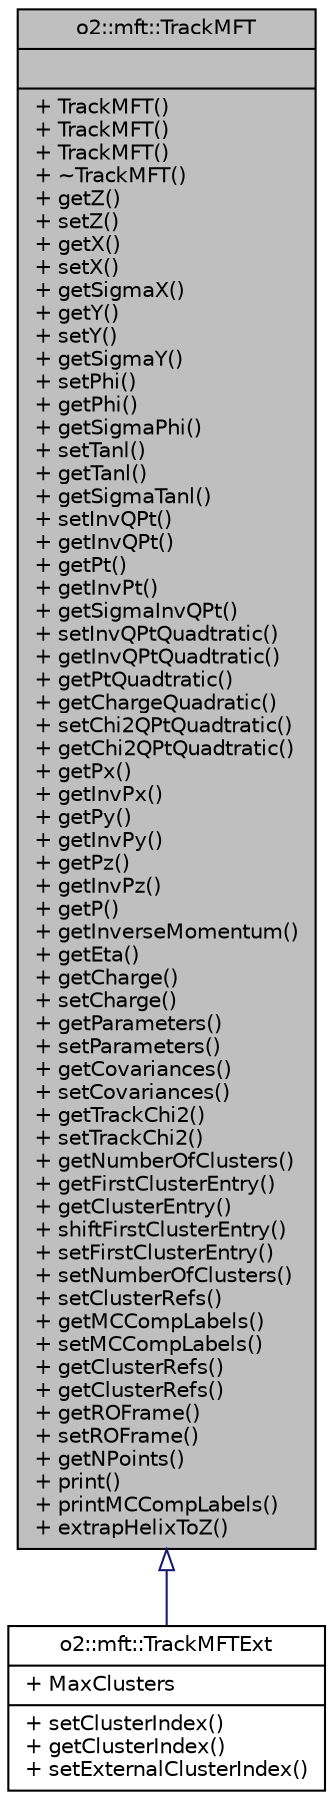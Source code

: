 digraph "o2::mft::TrackMFT"
{
 // INTERACTIVE_SVG=YES
  bgcolor="transparent";
  edge [fontname="Helvetica",fontsize="10",labelfontname="Helvetica",labelfontsize="10"];
  node [fontname="Helvetica",fontsize="10",shape=record];
  Node0 [label="{o2::mft::TrackMFT\n||+ TrackMFT()\l+ TrackMFT()\l+ TrackMFT()\l+ ~TrackMFT()\l+ getZ()\l+ setZ()\l+ getX()\l+ setX()\l+ getSigmaX()\l+ getY()\l+ setY()\l+ getSigmaY()\l+ setPhi()\l+ getPhi()\l+ getSigmaPhi()\l+ setTanl()\l+ getTanl()\l+ getSigmaTanl()\l+ setInvQPt()\l+ getInvQPt()\l+ getPt()\l+ getInvPt()\l+ getSigmaInvQPt()\l+ setInvQPtQuadtratic()\l+ getInvQPtQuadtratic()\l+ getPtQuadtratic()\l+ getChargeQuadratic()\l+ setChi2QPtQuadtratic()\l+ getChi2QPtQuadtratic()\l+ getPx()\l+ getInvPx()\l+ getPy()\l+ getInvPy()\l+ getPz()\l+ getInvPz()\l+ getP()\l+ getInverseMomentum()\l+ getEta()\l+ getCharge()\l+ setCharge()\l+ getParameters()\l+ setParameters()\l+ getCovariances()\l+ setCovariances()\l+ getTrackChi2()\l+ setTrackChi2()\l+ getNumberOfClusters()\l+ getFirstClusterEntry()\l+ getClusterEntry()\l+ shiftFirstClusterEntry()\l+ setFirstClusterEntry()\l+ setNumberOfClusters()\l+ setClusterRefs()\l+ getMCCompLabels()\l+ setMCCompLabels()\l+ getClusterRefs()\l+ getClusterRefs()\l+ getROFrame()\l+ setROFrame()\l+ getNPoints()\l+ print()\l+ printMCCompLabels()\l+ extrapHelixToZ()\l}",height=0.2,width=0.4,color="black", fillcolor="grey75", style="filled", fontcolor="black"];
  Node0 -> Node1 [dir="back",color="midnightblue",fontsize="10",style="solid",arrowtail="onormal",fontname="Helvetica"];
  Node1 [label="{o2::mft::TrackMFTExt\n|+ MaxClusters\l|+ setClusterIndex()\l+ getClusterIndex()\l+ setExternalClusterIndex()\l}",height=0.2,width=0.4,color="black",URL="$dc/d9e/classo2_1_1mft_1_1TrackMFTExt.html"];
}
